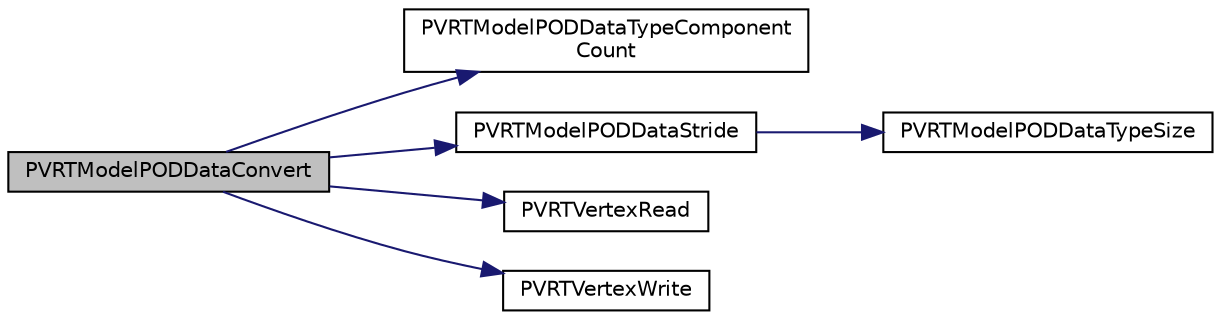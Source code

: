 digraph "PVRTModelPODDataConvert"
{
  edge [fontname="Helvetica",fontsize="10",labelfontname="Helvetica",labelfontsize="10"];
  node [fontname="Helvetica",fontsize="10",shape=record];
  rankdir="LR";
  Node1 [label="PVRTModelPODDataConvert",height=0.2,width=0.4,color="black", fillcolor="grey75", style="filled", fontcolor="black"];
  Node1 -> Node2 [color="midnightblue",fontsize="10",style="solid",fontname="Helvetica"];
  Node2 [label="PVRTModelPODDataTypeComponent\lCount",height=0.2,width=0.4,color="black", fillcolor="white", style="filled",URL="$_p_v_r_t_model_p_o_d_8h.html#aae6eb9bfd8b6d6f279f3329fad8a7fdb"];
  Node1 -> Node3 [color="midnightblue",fontsize="10",style="solid",fontname="Helvetica"];
  Node3 [label="PVRTModelPODDataStride",height=0.2,width=0.4,color="black", fillcolor="white", style="filled",URL="$_p_v_r_t_model_p_o_d_8h.html#ad517185a60782addb012a3e019716846"];
  Node3 -> Node4 [color="midnightblue",fontsize="10",style="solid",fontname="Helvetica"];
  Node4 [label="PVRTModelPODDataTypeSize",height=0.2,width=0.4,color="black", fillcolor="white", style="filled",URL="$_p_v_r_t_model_p_o_d_8h.html#a0557f2e1c988889a4fc892a6b338647e"];
  Node1 -> Node5 [color="midnightblue",fontsize="10",style="solid",fontname="Helvetica"];
  Node5 [label="PVRTVertexRead",height=0.2,width=0.4,color="black", fillcolor="white", style="filled",URL="$_p_v_r_t_vertex_8h.html#a5f678a22b54202754f477000ae107af2"];
  Node1 -> Node6 [color="midnightblue",fontsize="10",style="solid",fontname="Helvetica"];
  Node6 [label="PVRTVertexWrite",height=0.2,width=0.4,color="black", fillcolor="white", style="filled",URL="$_p_v_r_t_vertex_8h.html#a1a12cf45976d3fc5ebda97bbe4680ff6"];
}
